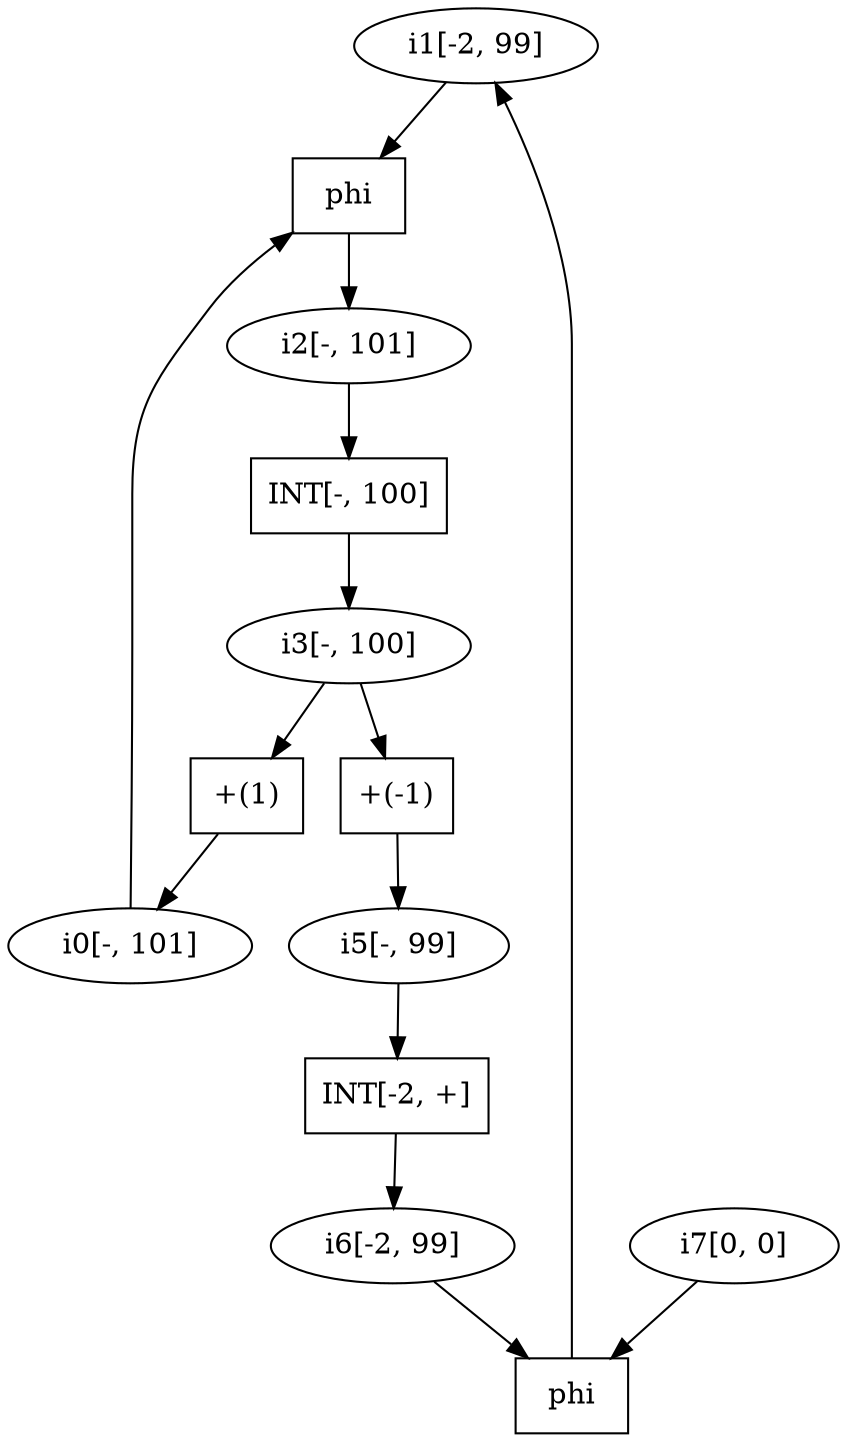 digraph "After cropping analysis" {
  i1 [label=" i1[-2, 99] "]
  i0 [label=" i0[-, 101] "]
  i3 [label=" i3[-, 100] "]
  i2 [label=" i2[-, 101] "]
  i5 [label=" i5[-, 99] "]
  i7 [label=" i7[0, 0] "]
  i6 [label=" i6[-2, 99] "]
  380760 [shape=box,label =" phi "]
  i6 -> 380760
  i7 -> 380760
  380760 -> i1

  380800 [shape=box,label =" phi "]
  i0 -> 380800
  i1 -> 380800
  380800 -> i2

  380880 [shape=box,label ="INT[-, 100]"]
  i2 -> 380880
  380880 -> i3

  409648 [shape=box,label ="+(1)"]
  i3 -> 409648
  409648 -> i0

  409688 [shape=box,label ="+(-1)"]
  i3 -> 409688
  409688 -> i5

  409768 [shape=box,label ="INT[-2, +]"]
  i5 -> 409768
  409768 -> i6

}
